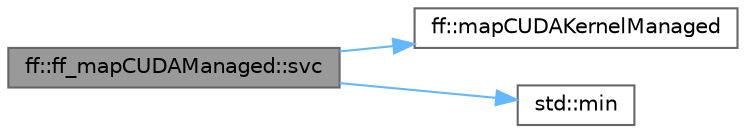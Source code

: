 digraph "ff::ff_mapCUDAManaged::svc"
{
 // LATEX_PDF_SIZE
  bgcolor="transparent";
  edge [fontname=Helvetica,fontsize=10,labelfontname=Helvetica,labelfontsize=10];
  node [fontname=Helvetica,fontsize=10,shape=box,height=0.2,width=0.4];
  rankdir="LR";
  Node1 [id="Node000001",label="ff::ff_mapCUDAManaged::svc",height=0.2,width=0.4,color="gray40", fillcolor="grey60", style="filled", fontcolor="black",tooltip="The service callback (should be filled by user with parallel activity business code)"];
  Node1 -> Node2 [id="edge1_Node000001_Node000002",color="steelblue1",style="solid",tooltip=" "];
  Node2 [id="Node000002",label="ff::mapCUDAKernelManaged",height=0.2,width=0.4,color="grey40", fillcolor="white", style="filled",URL="$namespaceff.html#a71ca07da18f599be5a84a85f8bbc49a3",tooltip=" "];
  Node1 -> Node3 [id="edge2_Node000001_Node000003",color="steelblue1",style="solid",tooltip=" "];
  Node3 [id="Node000003",label="std::min",height=0.2,width=0.4,color="grey40", fillcolor="white", style="filled",URL="$namespacestd.html#ac7b9885417769949d76890454b6d072e",tooltip=" "];
}
